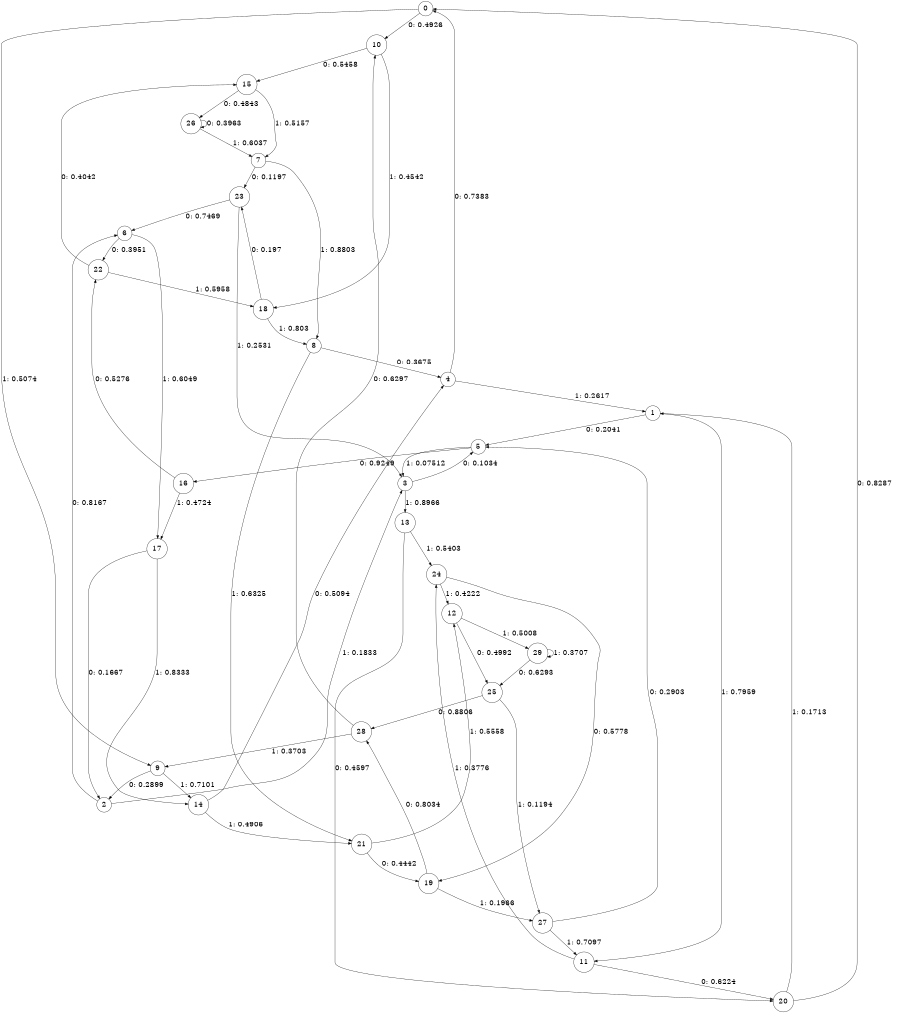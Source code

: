 digraph "ch21randomL5" {
size = "6,8.5";
ratio = "fill";
node [shape = circle];
node [fontsize = 24];
edge [fontsize = 24];
0 -> 10 [label = "0: 0.4926   "];
0 -> 9 [label = "1: 0.5074   "];
1 -> 5 [label = "0: 0.2041   "];
1 -> 11 [label = "1: 0.7959   "];
2 -> 6 [label = "0: 0.8167   "];
2 -> 3 [label = "1: 0.1833   "];
3 -> 5 [label = "0: 0.1034   "];
3 -> 13 [label = "1: 0.8966   "];
4 -> 0 [label = "0: 0.7383   "];
4 -> 1 [label = "1: 0.2617   "];
5 -> 16 [label = "0: 0.9249   "];
5 -> 3 [label = "1: 0.07512  "];
6 -> 22 [label = "0: 0.3951   "];
6 -> 17 [label = "1: 0.6049   "];
7 -> 23 [label = "0: 0.1197   "];
7 -> 8 [label = "1: 0.8803   "];
8 -> 4 [label = "0: 0.3675   "];
8 -> 21 [label = "1: 0.6325   "];
9 -> 2 [label = "0: 0.2899   "];
9 -> 14 [label = "1: 0.7101   "];
10 -> 15 [label = "0: 0.5458   "];
10 -> 18 [label = "1: 0.4542   "];
11 -> 20 [label = "0: 0.6224   "];
11 -> 24 [label = "1: 0.3776   "];
12 -> 25 [label = "0: 0.4992   "];
12 -> 29 [label = "1: 0.5008   "];
13 -> 20 [label = "0: 0.4597   "];
13 -> 24 [label = "1: 0.5403   "];
14 -> 4 [label = "0: 0.5094   "];
14 -> 21 [label = "1: 0.4906   "];
15 -> 26 [label = "0: 0.4843   "];
15 -> 7 [label = "1: 0.5157   "];
16 -> 22 [label = "0: 0.5276   "];
16 -> 17 [label = "1: 0.4724   "];
17 -> 2 [label = "0: 0.1667   "];
17 -> 14 [label = "1: 0.8333   "];
18 -> 23 [label = "0: 0.197    "];
18 -> 8 [label = "1: 0.803    "];
19 -> 28 [label = "0: 0.8034   "];
19 -> 27 [label = "1: 0.1966   "];
20 -> 0 [label = "0: 0.8287   "];
20 -> 1 [label = "1: 0.1713   "];
21 -> 19 [label = "0: 0.4442   "];
21 -> 12 [label = "1: 0.5558   "];
22 -> 15 [label = "0: 0.4042   "];
22 -> 18 [label = "1: 0.5958   "];
23 -> 6 [label = "0: 0.7469   "];
23 -> 3 [label = "1: 0.2531   "];
24 -> 19 [label = "0: 0.5778   "];
24 -> 12 [label = "1: 0.4222   "];
25 -> 28 [label = "0: 0.8806   "];
25 -> 27 [label = "1: 0.1194   "];
26 -> 26 [label = "0: 0.3963   "];
26 -> 7 [label = "1: 0.6037   "];
27 -> 5 [label = "0: 0.2903   "];
27 -> 11 [label = "1: 0.7097   "];
28 -> 10 [label = "0: 0.6297   "];
28 -> 9 [label = "1: 0.3703   "];
29 -> 25 [label = "0: 0.6293   "];
29 -> 29 [label = "1: 0.3707   "];
}